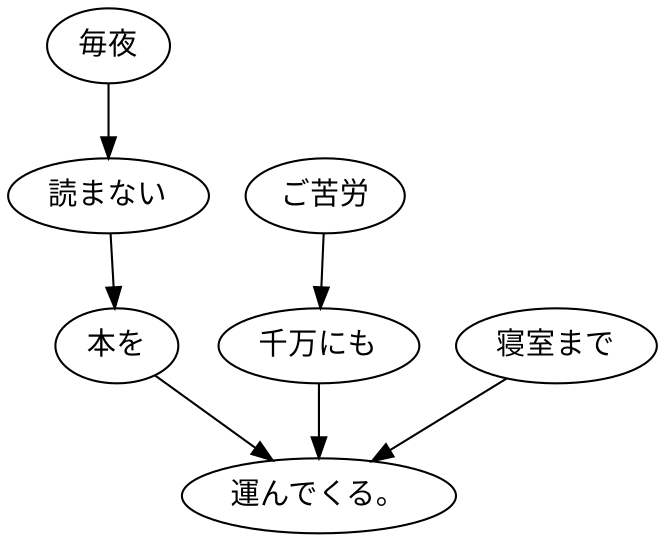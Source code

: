 digraph graph2677 {
	node0 [label="毎夜"];
	node1 [label="読まない"];
	node2 [label="本を"];
	node3 [label="ご苦労"];
	node4 [label="千万にも"];
	node5 [label="寝室まで"];
	node6 [label="運んでくる。"];
	node0 -> node1;
	node1 -> node2;
	node2 -> node6;
	node3 -> node4;
	node4 -> node6;
	node5 -> node6;
}
